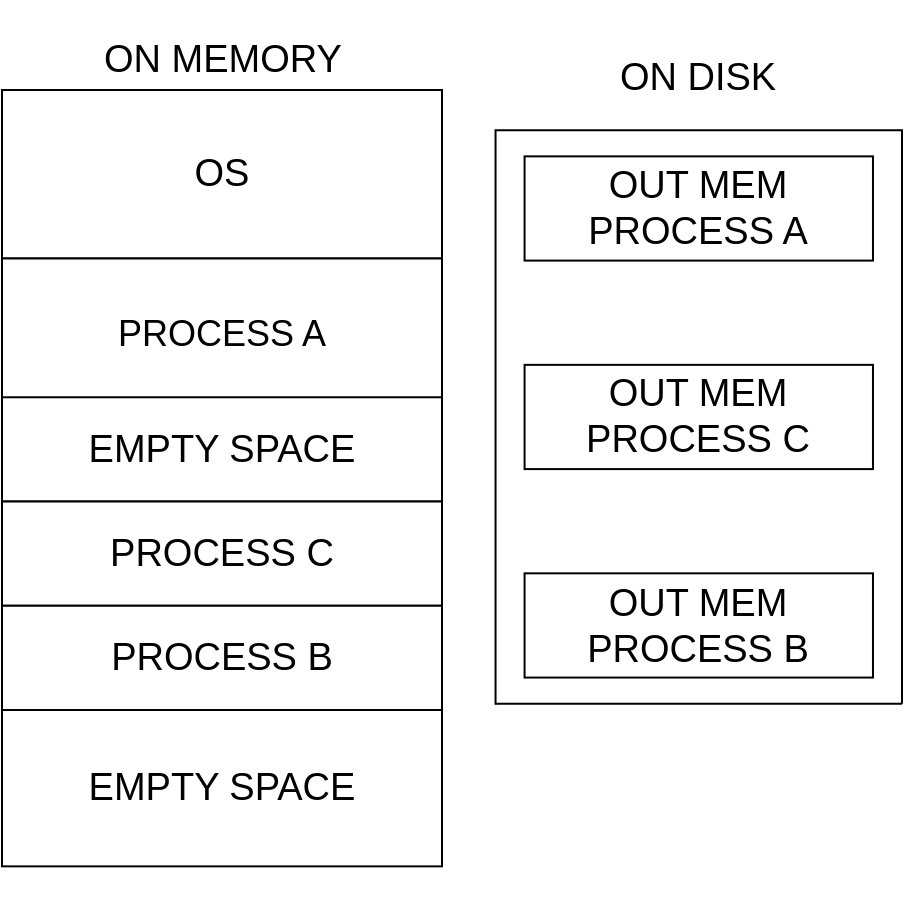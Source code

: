<mxfile version="12.4.3" type="device" pages="1"><diagram id="J5Hhs7XPEM7fknoMrozP" name="Page-1"><mxGraphModel dx="866" dy="441" grid="1" gridSize="10" guides="1" tooltips="1" connect="1" arrows="1" fold="1" page="1" pageScale="1" pageWidth="850" pageHeight="1100" math="0" shadow="0"><root><mxCell id="0"/><mxCell id="1" parent="0"/><mxCell id="jkt-t1JUjrjsOaOBN-ea-5" value="" style="group;fontSize=19;" vertex="1" connectable="0" parent="1"><mxGeometry x="270" y="310" width="450" height="430" as="geometry"/></mxCell><mxCell id="jkt-t1JUjrjsOaOBN-ea-3" value="" style="group;fontSize=19;" vertex="1" connectable="0" parent="jkt-t1JUjrjsOaOBN-ea-5"><mxGeometry x="246.774" y="26.061" width="203.226" height="325.758" as="geometry"/></mxCell><mxCell id="3-diJIYTlF2NAhn9aItn-32" value="" style="group;fontSize=19;" parent="jkt-t1JUjrjsOaOBN-ea-3" vertex="1" connectable="0"><mxGeometry width="203.226" height="325.758" as="geometry"/></mxCell><mxCell id="3-diJIYTlF2NAhn9aItn-31" value="" style="group;fontSize=19;" parent="3-diJIYTlF2NAhn9aItn-32" vertex="1" connectable="0"><mxGeometry width="203.226" height="325.758" as="geometry"/></mxCell><mxCell id="3-diJIYTlF2NAhn9aItn-25" value="OUT MEM PROCESS A" style="rounded=0;whiteSpace=wrap;html=1;fontSize=19;" parent="3-diJIYTlF2NAhn9aItn-31" vertex="1"><mxGeometry x="14.516" y="52.121" width="174.194" height="52.121" as="geometry"/></mxCell><mxCell id="3-diJIYTlF2NAhn9aItn-26" value="OUT MEM PROCESS C" style="rounded=0;whiteSpace=wrap;html=1;fontSize=19;" parent="3-diJIYTlF2NAhn9aItn-31" vertex="1"><mxGeometry x="14.516" y="156.364" width="174.194" height="52.121" as="geometry"/></mxCell><mxCell id="3-diJIYTlF2NAhn9aItn-27" value="OUT MEM PROCESS B" style="rounded=0;whiteSpace=wrap;html=1;fontSize=19;" parent="3-diJIYTlF2NAhn9aItn-31" vertex="1"><mxGeometry x="14.516" y="260.606" width="174.194" height="52.121" as="geometry"/></mxCell><mxCell id="3-diJIYTlF2NAhn9aItn-29" value="" style="shape=partialRectangle;whiteSpace=wrap;html=1;bottom=0;right=0;fillColor=none;align=left;fontSize=19;" parent="3-diJIYTlF2NAhn9aItn-31" vertex="1"><mxGeometry y="39.091" width="203.226" height="286.667" as="geometry"/></mxCell><mxCell id="3-diJIYTlF2NAhn9aItn-30" value="ON DISK" style="text;html=1;strokeColor=none;fillColor=none;align=center;verticalAlign=middle;whiteSpace=wrap;rounded=0;fontSize=19;" parent="3-diJIYTlF2NAhn9aItn-31" vertex="1"><mxGeometry x="14.516" width="174.194" height="26.061" as="geometry"/></mxCell><mxCell id="jkt-t1JUjrjsOaOBN-ea-1" value="" style="endArrow=none;html=1;entryX=0;entryY=1;entryDx=0;entryDy=0;exitX=1;exitY=1;exitDx=0;exitDy=0;fontSize=19;" edge="1" parent="3-diJIYTlF2NAhn9aItn-31" source="3-diJIYTlF2NAhn9aItn-29" target="3-diJIYTlF2NAhn9aItn-29"><mxGeometry width="50" height="50" relative="1" as="geometry"><mxPoint x="-246.774" y="495.152" as="sourcePoint"/><mxPoint x="-174.194" y="430" as="targetPoint"/></mxGeometry></mxCell><mxCell id="jkt-t1JUjrjsOaOBN-ea-2" value="" style="endArrow=none;html=1;entryX=1;entryY=1;entryDx=0;entryDy=0;exitX=1;exitY=0;exitDx=0;exitDy=0;fontSize=19;" edge="1" parent="3-diJIYTlF2NAhn9aItn-31" source="3-diJIYTlF2NAhn9aItn-29" target="3-diJIYTlF2NAhn9aItn-29"><mxGeometry width="50" height="50" relative="1" as="geometry"><mxPoint x="-246.774" y="495.152" as="sourcePoint"/><mxPoint x="-174.194" y="430" as="targetPoint"/></mxGeometry></mxCell><mxCell id="jkt-t1JUjrjsOaOBN-ea-6" value="ON MEMORY" style="text;html=1;align=center;verticalAlign=middle;resizable=0;points=[];;autosize=1;fontSize=19;" vertex="1" parent="jkt-t1JUjrjsOaOBN-ea-5"><mxGeometry x="45" y="15" width="130" height="30" as="geometry"/></mxCell><mxCell id="3-diJIYTlF2NAhn9aItn-10" value="" style="group;fontSize=19;" parent="1" vertex="1" connectable="0"><mxGeometry x="270" y="335" width="220" height="430" as="geometry"/></mxCell><mxCell id="jkt-t1JUjrjsOaOBN-ea-4" value="" style="group;fontSize=19;" vertex="1" connectable="0" parent="3-diJIYTlF2NAhn9aItn-10"><mxGeometry width="220.0" height="377.879" as="geometry"/></mxCell><mxCell id="3-diJIYTlF2NAhn9aItn-24" value="" style="group;fontSize=19;" parent="jkt-t1JUjrjsOaOBN-ea-4" vertex="1" connectable="0"><mxGeometry width="220.0" height="377.879" as="geometry"/></mxCell><mxCell id="3-diJIYTlF2NAhn9aItn-23" value="" style="group;container=1;fontSize=19;" parent="3-diJIYTlF2NAhn9aItn-24" vertex="1" connectable="0"><mxGeometry width="220.0" height="377.879" as="geometry"/></mxCell><mxCell id="3-diJIYTlF2NAhn9aItn-5" value="OS" style="rounded=0;whiteSpace=wrap;html=1;fontSize=19;" parent="3-diJIYTlF2NAhn9aItn-23" vertex="1"><mxGeometry y="20" width="220" height="84.24" as="geometry"/></mxCell><mxCell id="3-diJIYTlF2NAhn9aItn-6" value="&lt;font style=&quot;font-size: 18px&quot;&gt;PROCESS A&lt;/font&gt;" style="rounded=0;whiteSpace=wrap;html=1;fontSize=19;align=center;" parent="3-diJIYTlF2NAhn9aItn-23" vertex="1"><mxGeometry y="104.24" width="220" height="75.76" as="geometry"/></mxCell><mxCell id="3-diJIYTlF2NAhn9aItn-7" value="EMPTY SPACE" style="rounded=0;whiteSpace=wrap;html=1;fontSize=19;" parent="3-diJIYTlF2NAhn9aItn-23" vertex="1"><mxGeometry y="173.633" width="220.0" height="52.121" as="geometry"/></mxCell><mxCell id="3-diJIYTlF2NAhn9aItn-8" value="PROCESS C" style="rounded=0;whiteSpace=wrap;html=1;fontSize=19;" parent="3-diJIYTlF2NAhn9aItn-23" vertex="1"><mxGeometry y="225.755" width="220.0" height="52.121" as="geometry"/></mxCell><mxCell id="3-diJIYTlF2NAhn9aItn-9" value="EMPTY SPACE" style="rounded=0;whiteSpace=wrap;html=1;fontSize=19;" parent="3-diJIYTlF2NAhn9aItn-23" vertex="1"><mxGeometry y="329.997" width="220.0" height="78.182" as="geometry"/></mxCell><mxCell id="3-diJIYTlF2NAhn9aItn-22" value="PROCESS B" style="rounded=0;whiteSpace=wrap;html=1;fontSize=19;" parent="3-diJIYTlF2NAhn9aItn-23" vertex="1"><mxGeometry y="277.876" width="220.0" height="52.121" as="geometry"/></mxCell></root></mxGraphModel></diagram></mxfile>